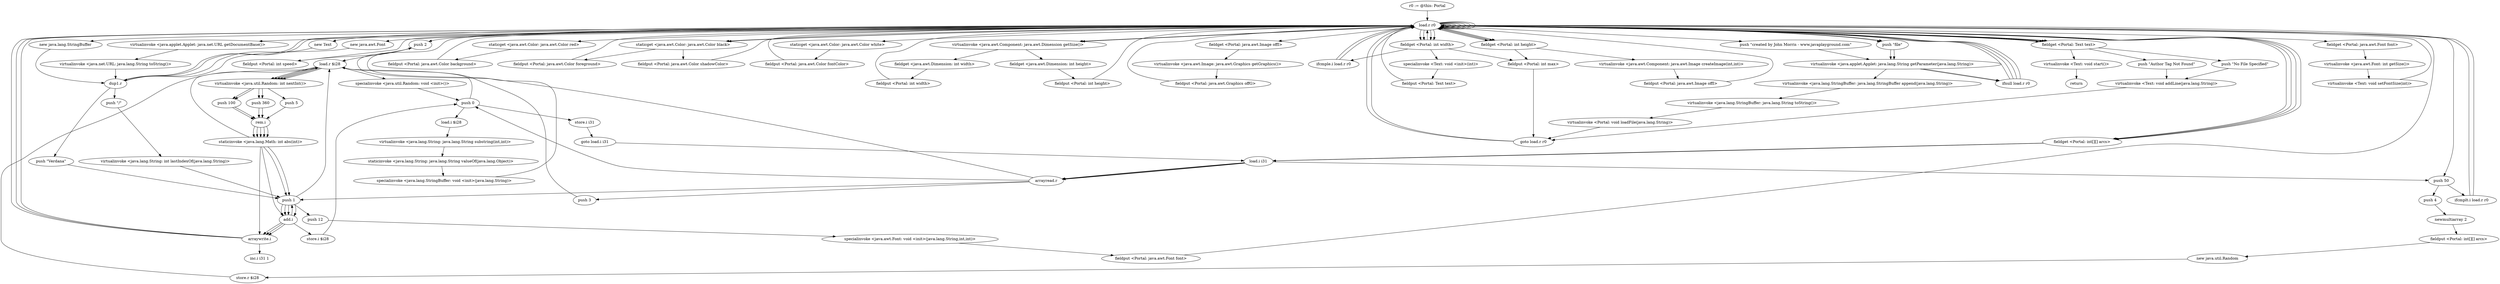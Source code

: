 digraph "" {
    "r0 := @this: Portal"
    "load.r r0"
    "r0 := @this: Portal"->"load.r r0";
    "load.r r0"->"load.r r0";
    "virtualinvoke <java.awt.Component: java.awt.Dimension getSize()>"
    "load.r r0"->"virtualinvoke <java.awt.Component: java.awt.Dimension getSize()>";
    "fieldget <java.awt.Dimension: int width>"
    "virtualinvoke <java.awt.Component: java.awt.Dimension getSize()>"->"fieldget <java.awt.Dimension: int width>";
    "fieldput <Portal: int width>"
    "fieldget <java.awt.Dimension: int width>"->"fieldput <Portal: int width>";
    "fieldput <Portal: int width>"->"load.r r0";
    "load.r r0"->"load.r r0";
    "load.r r0"->"virtualinvoke <java.awt.Component: java.awt.Dimension getSize()>";
    "fieldget <java.awt.Dimension: int height>"
    "virtualinvoke <java.awt.Component: java.awt.Dimension getSize()>"->"fieldget <java.awt.Dimension: int height>";
    "fieldput <Portal: int height>"
    "fieldget <java.awt.Dimension: int height>"->"fieldput <Portal: int height>";
    "fieldput <Portal: int height>"->"load.r r0";
    "fieldget <Portal: int height>"
    "load.r r0"->"fieldget <Portal: int height>";
    "fieldget <Portal: int height>"->"load.r r0";
    "fieldget <Portal: int width>"
    "load.r r0"->"fieldget <Portal: int width>";
    "ifcmple.i load.r r0"
    "fieldget <Portal: int width>"->"ifcmple.i load.r r0";
    "ifcmple.i load.r r0"->"load.r r0";
    "load.r r0"->"load.r r0";
    "load.r r0"->"fieldget <Portal: int height>";
    "fieldput <Portal: int max>"
    "fieldget <Portal: int height>"->"fieldput <Portal: int max>";
    "goto load.r r0"
    "fieldput <Portal: int max>"->"goto load.r r0";
    "goto load.r r0"->"load.r r0";
    "load.r r0"->"load.r r0";
    "load.r r0"->"load.r r0";
    "load.r r0"->"fieldget <Portal: int width>";
    "fieldget <Portal: int width>"->"load.r r0";
    "load.r r0"->"fieldget <Portal: int height>";
    "virtualinvoke <java.awt.Component: java.awt.Image createImage(int,int)>"
    "fieldget <Portal: int height>"->"virtualinvoke <java.awt.Component: java.awt.Image createImage(int,int)>";
    "fieldput <Portal: java.awt.Image offI>"
    "virtualinvoke <java.awt.Component: java.awt.Image createImage(int,int)>"->"fieldput <Portal: java.awt.Image offI>";
    "fieldput <Portal: java.awt.Image offI>"->"load.r r0";
    "load.r r0"->"load.r r0";
    "fieldget <Portal: java.awt.Image offI>"
    "load.r r0"->"fieldget <Portal: java.awt.Image offI>";
    "virtualinvoke <java.awt.Image: java.awt.Graphics getGraphics()>"
    "fieldget <Portal: java.awt.Image offI>"->"virtualinvoke <java.awt.Image: java.awt.Graphics getGraphics()>";
    "fieldput <Portal: java.awt.Graphics offG>"
    "virtualinvoke <java.awt.Image: java.awt.Graphics getGraphics()>"->"fieldput <Portal: java.awt.Graphics offG>";
    "fieldput <Portal: java.awt.Graphics offG>"->"load.r r0";
    "push 2"
    "load.r r0"->"push 2";
    "fieldput <Portal: int speed>"
    "push 2"->"fieldput <Portal: int speed>";
    "fieldput <Portal: int speed>"->"load.r r0";
    "new Text"
    "load.r r0"->"new Text";
    "dup1.r"
    "new Text"->"dup1.r";
    "dup1.r"->"load.r r0";
    "load.r r0"->"fieldget <Portal: int width>";
    "specialinvoke <Text: void <init>(int)>"
    "fieldget <Portal: int width>"->"specialinvoke <Text: void <init>(int)>";
    "fieldput <Portal: Text text>"
    "specialinvoke <Text: void <init>(int)>"->"fieldput <Portal: Text text>";
    "fieldput <Portal: Text text>"->"load.r r0";
    "staticget <java.awt.Color: java.awt.Color red>"
    "load.r r0"->"staticget <java.awt.Color: java.awt.Color red>";
    "fieldput <Portal: java.awt.Color background>"
    "staticget <java.awt.Color: java.awt.Color red>"->"fieldput <Portal: java.awt.Color background>";
    "fieldput <Portal: java.awt.Color background>"->"load.r r0";
    "staticget <java.awt.Color: java.awt.Color black>"
    "load.r r0"->"staticget <java.awt.Color: java.awt.Color black>";
    "fieldput <Portal: java.awt.Color foreground>"
    "staticget <java.awt.Color: java.awt.Color black>"->"fieldput <Portal: java.awt.Color foreground>";
    "fieldput <Portal: java.awt.Color foreground>"->"load.r r0";
    "staticget <java.awt.Color: java.awt.Color white>"
    "load.r r0"->"staticget <java.awt.Color: java.awt.Color white>";
    "fieldput <Portal: java.awt.Color fontColor>"
    "staticget <java.awt.Color: java.awt.Color white>"->"fieldput <Portal: java.awt.Color fontColor>";
    "fieldput <Portal: java.awt.Color fontColor>"->"load.r r0";
    "load.r r0"->"staticget <java.awt.Color: java.awt.Color black>";
    "fieldput <Portal: java.awt.Color shadowColor>"
    "staticget <java.awt.Color: java.awt.Color black>"->"fieldput <Portal: java.awt.Color shadowColor>";
    "fieldput <Portal: java.awt.Color shadowColor>"->"load.r r0";
    "new java.awt.Font"
    "load.r r0"->"new java.awt.Font";
    "new java.awt.Font"->"dup1.r";
    "push \"Verdana\""
    "dup1.r"->"push \"Verdana\"";
    "push 1"
    "push \"Verdana\""->"push 1";
    "push 12"
    "push 1"->"push 12";
    "specialinvoke <java.awt.Font: void <init>(java.lang.String,int,int)>"
    "push 12"->"specialinvoke <java.awt.Font: void <init>(java.lang.String,int,int)>";
    "fieldput <Portal: java.awt.Font font>"
    "specialinvoke <java.awt.Font: void <init>(java.lang.String,int,int)>"->"fieldput <Portal: java.awt.Font font>";
    "fieldput <Portal: java.awt.Font font>"->"load.r r0";
    "push \"created by John Morris - www.javaplayground.com\""
    "load.r r0"->"push \"created by John Morris - www.javaplayground.com\"";
    "virtualinvoke <java.applet.Applet: java.lang.String getParameter(java.lang.String)>"
    "push \"created by John Morris - www.javaplayground.com\""->"virtualinvoke <java.applet.Applet: java.lang.String getParameter(java.lang.String)>";
    "ifnull load.r r0"
    "virtualinvoke <java.applet.Applet: java.lang.String getParameter(java.lang.String)>"->"ifnull load.r r0";
    "ifnull load.r r0"->"load.r r0";
    "push \"file\""
    "load.r r0"->"push \"file\"";
    "push \"file\""->"virtualinvoke <java.applet.Applet: java.lang.String getParameter(java.lang.String)>";
    "virtualinvoke <java.applet.Applet: java.lang.String getParameter(java.lang.String)>"->"ifnull load.r r0";
    "ifnull load.r r0"->"load.r r0";
    "new java.lang.StringBuffer"
    "load.r r0"->"new java.lang.StringBuffer";
    "new java.lang.StringBuffer"->"dup1.r";
    "dup1.r"->"load.r r0";
    "virtualinvoke <java.applet.Applet: java.net.URL getDocumentBase()>"
    "load.r r0"->"virtualinvoke <java.applet.Applet: java.net.URL getDocumentBase()>";
    "virtualinvoke <java.net.URL: java.lang.String toString()>"
    "virtualinvoke <java.applet.Applet: java.net.URL getDocumentBase()>"->"virtualinvoke <java.net.URL: java.lang.String toString()>";
    "virtualinvoke <java.net.URL: java.lang.String toString()>"->"dup1.r";
    "push \"/\""
    "dup1.r"->"push \"/\"";
    "virtualinvoke <java.lang.String: int lastIndexOf(java.lang.String)>"
    "push \"/\""->"virtualinvoke <java.lang.String: int lastIndexOf(java.lang.String)>";
    "virtualinvoke <java.lang.String: int lastIndexOf(java.lang.String)>"->"push 1";
    "add.i"
    "push 1"->"add.i";
    "store.i $i28"
    "add.i"->"store.i $i28";
    "push 0"
    "store.i $i28"->"push 0";
    "load.i $i28"
    "push 0"->"load.i $i28";
    "virtualinvoke <java.lang.String: java.lang.String substring(int,int)>"
    "load.i $i28"->"virtualinvoke <java.lang.String: java.lang.String substring(int,int)>";
    "staticinvoke <java.lang.String: java.lang.String valueOf(java.lang.Object)>"
    "virtualinvoke <java.lang.String: java.lang.String substring(int,int)>"->"staticinvoke <java.lang.String: java.lang.String valueOf(java.lang.Object)>";
    "specialinvoke <java.lang.StringBuffer: void <init>(java.lang.String)>"
    "staticinvoke <java.lang.String: java.lang.String valueOf(java.lang.Object)>"->"specialinvoke <java.lang.StringBuffer: void <init>(java.lang.String)>";
    "specialinvoke <java.lang.StringBuffer: void <init>(java.lang.String)>"->"load.r r0";
    "load.r r0"->"push \"file\"";
    "push \"file\""->"virtualinvoke <java.applet.Applet: java.lang.String getParameter(java.lang.String)>";
    "virtualinvoke <java.lang.StringBuffer: java.lang.StringBuffer append(java.lang.String)>"
    "virtualinvoke <java.applet.Applet: java.lang.String getParameter(java.lang.String)>"->"virtualinvoke <java.lang.StringBuffer: java.lang.StringBuffer append(java.lang.String)>";
    "virtualinvoke <java.lang.StringBuffer: java.lang.String toString()>"
    "virtualinvoke <java.lang.StringBuffer: java.lang.StringBuffer append(java.lang.String)>"->"virtualinvoke <java.lang.StringBuffer: java.lang.String toString()>";
    "virtualinvoke <Portal: void loadFile(java.lang.String)>"
    "virtualinvoke <java.lang.StringBuffer: java.lang.String toString()>"->"virtualinvoke <Portal: void loadFile(java.lang.String)>";
    "virtualinvoke <Portal: void loadFile(java.lang.String)>"->"goto load.r r0";
    "goto load.r r0"->"load.r r0";
    "fieldget <Portal: Text text>"
    "load.r r0"->"fieldget <Portal: Text text>";
    "fieldget <Portal: Text text>"->"load.r r0";
    "fieldget <Portal: java.awt.Font font>"
    "load.r r0"->"fieldget <Portal: java.awt.Font font>";
    "virtualinvoke <java.awt.Font: int getSize()>"
    "fieldget <Portal: java.awt.Font font>"->"virtualinvoke <java.awt.Font: int getSize()>";
    "virtualinvoke <Text: void setFontSize(int)>"
    "virtualinvoke <java.awt.Font: int getSize()>"->"virtualinvoke <Text: void setFontSize(int)>";
    "virtualinvoke <Text: void setFontSize(int)>"->"load.r r0";
    "push 50"
    "load.r r0"->"push 50";
    "push 4"
    "push 50"->"push 4";
    "newmultiarray 2"
    "push 4"->"newmultiarray 2";
    "fieldput <Portal: int[][] arcs>"
    "newmultiarray 2"->"fieldput <Portal: int[][] arcs>";
    "new java.util.Random"
    "fieldput <Portal: int[][] arcs>"->"new java.util.Random";
    "store.r $i28"
    "new java.util.Random"->"store.r $i28";
    "load.r $i28"
    "store.r $i28"->"load.r $i28";
    "specialinvoke <java.util.Random: void <init>()>"
    "load.r $i28"->"specialinvoke <java.util.Random: void <init>()>";
    "specialinvoke <java.util.Random: void <init>()>"->"push 0";
    "store.i i31"
    "push 0"->"store.i i31";
    "goto load.i i31"
    "store.i i31"->"goto load.i i31";
    "load.i i31"
    "goto load.i i31"->"load.i i31";
    "load.i i31"->"push 50";
    "ifcmplt.i load.r r0"
    "push 50"->"ifcmplt.i load.r r0";
    "ifcmplt.i load.r r0"->"load.r r0";
    "load.r r0"->"fieldget <Portal: Text text>";
    "virtualinvoke <Text: void start()>"
    "fieldget <Portal: Text text>"->"virtualinvoke <Text: void start()>";
    "return"
    "virtualinvoke <Text: void start()>"->"return";
    "ifcmplt.i load.r r0"->"load.r r0";
    "fieldget <Portal: int[][] arcs>"
    "load.r r0"->"fieldget <Portal: int[][] arcs>";
    "fieldget <Portal: int[][] arcs>"->"load.i i31";
    "arrayread.r"
    "load.i i31"->"arrayread.r";
    "arrayread.r"->"push 0";
    "push 0"->"load.r $i28";
    "virtualinvoke <java.util.Random: int nextInt()>"
    "load.r $i28"->"virtualinvoke <java.util.Random: int nextInt()>";
    "push 360"
    "virtualinvoke <java.util.Random: int nextInt()>"->"push 360";
    "rem.i"
    "push 360"->"rem.i";
    "staticinvoke <java.lang.Math: int abs(int)>"
    "rem.i"->"staticinvoke <java.lang.Math: int abs(int)>";
    "arraywrite.i"
    "staticinvoke <java.lang.Math: int abs(int)>"->"arraywrite.i";
    "arraywrite.i"->"load.r r0";
    "load.r r0"->"fieldget <Portal: int[][] arcs>";
    "fieldget <Portal: int[][] arcs>"->"load.i i31";
    "load.i i31"->"arrayread.r";
    "arrayread.r"->"push 1";
    "push 1"->"load.r $i28";
    "load.r $i28"->"virtualinvoke <java.util.Random: int nextInt()>";
    "push 5"
    "virtualinvoke <java.util.Random: int nextInt()>"->"push 5";
    "push 5"->"rem.i";
    "rem.i"->"staticinvoke <java.lang.Math: int abs(int)>";
    "staticinvoke <java.lang.Math: int abs(int)>"->"push 1";
    "push 1"->"add.i";
    "add.i"->"arraywrite.i";
    "arraywrite.i"->"load.r r0";
    "load.r r0"->"fieldget <Portal: int[][] arcs>";
    "fieldget <Portal: int[][] arcs>"->"load.i i31";
    "load.i i31"->"arrayread.r";
    "arrayread.r"->"push 2";
    "push 2"->"load.r $i28";
    "load.r $i28"->"virtualinvoke <java.util.Random: int nextInt()>";
    "push 100"
    "virtualinvoke <java.util.Random: int nextInt()>"->"push 100";
    "push 100"->"rem.i";
    "rem.i"->"staticinvoke <java.lang.Math: int abs(int)>";
    "staticinvoke <java.lang.Math: int abs(int)>"->"push 1";
    "push 1"->"add.i";
    "add.i"->"arraywrite.i";
    "arraywrite.i"->"load.r r0";
    "load.r r0"->"fieldget <Portal: int[][] arcs>";
    "fieldget <Portal: int[][] arcs>"->"load.i i31";
    "load.i i31"->"arrayread.r";
    "push 3"
    "arrayread.r"->"push 3";
    "push 3"->"load.r $i28";
    "load.r $i28"->"virtualinvoke <java.util.Random: int nextInt()>";
    "virtualinvoke <java.util.Random: int nextInt()>"->"push 360";
    "push 360"->"rem.i";
    "rem.i"->"staticinvoke <java.lang.Math: int abs(int)>";
    "staticinvoke <java.lang.Math: int abs(int)>"->"load.r $i28";
    "load.r $i28"->"virtualinvoke <java.util.Random: int nextInt()>";
    "virtualinvoke <java.util.Random: int nextInt()>"->"push 100";
    "push 100"->"rem.i";
    "rem.i"->"staticinvoke <java.lang.Math: int abs(int)>";
    "staticinvoke <java.lang.Math: int abs(int)>"->"add.i";
    "add.i"->"push 1";
    "push 1"->"add.i";
    "add.i"->"arraywrite.i";
    "inc.i i31 1"
    "arraywrite.i"->"inc.i i31 1";
    "ifnull load.r r0"->"load.r r0";
    "load.r r0"->"fieldget <Portal: Text text>";
    "push \"No File Specified\""
    "fieldget <Portal: Text text>"->"push \"No File Specified\"";
    "virtualinvoke <Text: void addLine(java.lang.String)>"
    "push \"No File Specified\""->"virtualinvoke <Text: void addLine(java.lang.String)>";
    "virtualinvoke <Text: void addLine(java.lang.String)>"->"goto load.r r0";
    "ifnull load.r r0"->"load.r r0";
    "load.r r0"->"fieldget <Portal: Text text>";
    "push \"Author Tag Not Found\""
    "fieldget <Portal: Text text>"->"push \"Author Tag Not Found\"";
    "push \"Author Tag Not Found\""->"virtualinvoke <Text: void addLine(java.lang.String)>";
    "ifcmple.i load.r r0"->"load.r r0";
    "load.r r0"->"load.r r0";
    "load.r r0"->"fieldget <Portal: int width>";
    "fieldget <Portal: int width>"->"fieldput <Portal: int max>";
}
